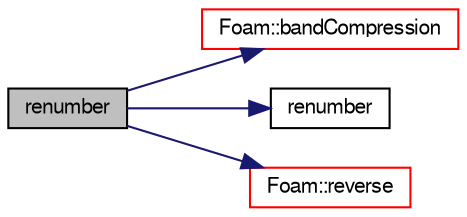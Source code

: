 digraph "renumber"
{
  bgcolor="transparent";
  edge [fontname="FreeSans",fontsize="10",labelfontname="FreeSans",labelfontsize="10"];
  node [fontname="FreeSans",fontsize="10",shape=record];
  rankdir="LR";
  Node415 [label="renumber",height=0.2,width=0.4,color="black", fillcolor="grey75", style="filled", fontcolor="black"];
  Node415 -> Node416 [color="midnightblue",fontsize="10",style="solid",fontname="FreeSans"];
  Node416 [label="Foam::bandCompression",height=0.2,width=0.4,color="red",URL="$a21124.html#a60bfbd643d5b046c94fbaa71e5884846",tooltip="Renumbers the addressing to reduce the band of the matrix. "];
  Node415 -> Node421 [color="midnightblue",fontsize="10",style="solid",fontname="FreeSans"];
  Node421 [label="renumber",height=0.2,width=0.4,color="black",URL="$a29202.html#aea77a3a7601b4e0a9cdbf4dddf9925e3",tooltip="Return the order in which cells need to be visited, i.e. "];
  Node415 -> Node422 [color="midnightblue",fontsize="10",style="solid",fontname="FreeSans"];
  Node422 [label="Foam::reverse",height=0.2,width=0.4,color="red",URL="$a21124.html#a7153d7a33d40be3be4187d0e581437fe"];
}

